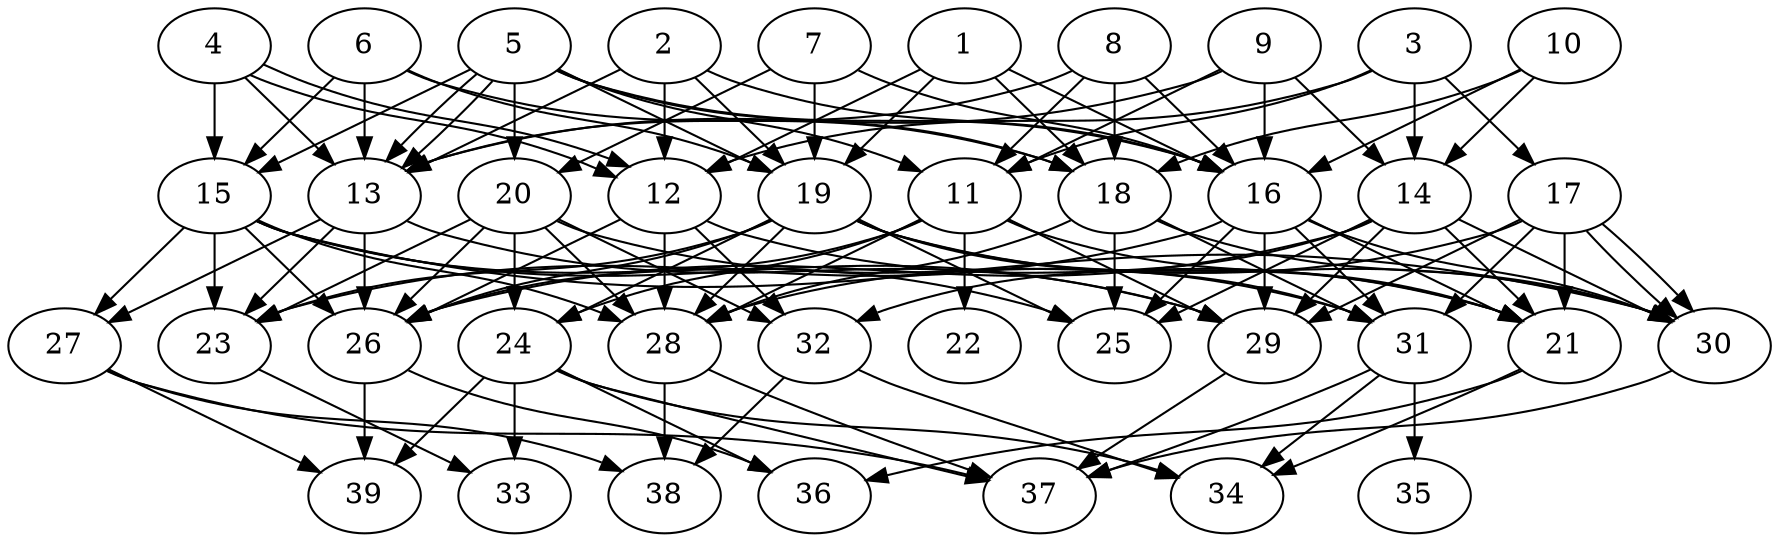 // DAG (tier=3-complex, mode=data, n=39, ccr=0.504, fat=0.783, density=0.677, regular=0.363, jump=0.309, mindata=4194304, maxdata=33554432)
// DAG automatically generated by daggen at Sun Aug 24 16:33:35 2025
// /home/ermia/Project/Environments/daggen/bin/daggen --dot --ccr 0.504 --fat 0.783 --regular 0.363 --density 0.677 --jump 0.309 --mindata 4194304 --maxdata 33554432 -n 39 
digraph G {
  1 [size="39764255092298536", alpha="0.01", expect_size="19882127546149268"]
  1 -> 12 [size ="1011702397140992"]
  1 -> 16 [size ="1011702397140992"]
  1 -> 18 [size ="1011702397140992"]
  1 -> 19 [size ="1011702397140992"]
  2 [size="236332159724278816", alpha="0.09", expect_size="118166079862139408"]
  2 -> 12 [size ="486057288138752"]
  2 -> 13 [size ="486057288138752"]
  2 -> 16 [size ="486057288138752"]
  2 -> 19 [size ="486057288138752"]
  3 [size="62829718234605248", alpha="0.16", expect_size="31414859117302624"]
  3 -> 11 [size ="2587541375025152"]
  3 -> 12 [size ="2587541375025152"]
  3 -> 14 [size ="2587541375025152"]
  3 -> 17 [size ="2587541375025152"]
  4 [size="18510766467413062975488", alpha="0.01", expect_size="9255383233706531487744"]
  4 -> 12 [size ="5598086286016512"]
  4 -> 12 [size ="5598086286016512"]
  4 -> 13 [size ="5598086286016512"]
  4 -> 15 [size ="5598086286016512"]
  5 [size="791136928117746040832", alpha="0.15", expect_size="395568464058873020416"]
  5 -> 11 [size ="684317676142592"]
  5 -> 13 [size ="684317676142592"]
  5 -> 13 [size ="684317676142592"]
  5 -> 15 [size ="684317676142592"]
  5 -> 16 [size ="684317676142592"]
  5 -> 18 [size ="684317676142592"]
  5 -> 19 [size ="684317676142592"]
  5 -> 20 [size ="684317676142592"]
  6 [size="2733851895973019648000", alpha="0.16", expect_size="1366925947986509824000"]
  6 -> 13 [size ="1564131668787200"]
  6 -> 15 [size ="1564131668787200"]
  6 -> 18 [size ="1564131668787200"]
  6 -> 19 [size ="1564131668787200"]
  7 [size="2024965936176478720", alpha="0.12", expect_size="1012482968088239360"]
  7 -> 16 [size ="2090687478628352"]
  7 -> 19 [size ="2090687478628352"]
  7 -> 20 [size ="2090687478628352"]
  8 [size="3781706668473146368", alpha="0.13", expect_size="1890853334236573184"]
  8 -> 11 [size ="2163619974348800"]
  8 -> 13 [size ="2163619974348800"]
  8 -> 16 [size ="2163619974348800"]
  8 -> 18 [size ="2163619974348800"]
  9 [size="9414882475270930", alpha="0.04", expect_size="4707441237635465"]
  9 -> 11 [size ="304208540598272"]
  9 -> 13 [size ="304208540598272"]
  9 -> 14 [size ="304208540598272"]
  9 -> 16 [size ="304208540598272"]
  10 [size="5450348750487204921344", alpha="0.19", expect_size="2725174375243602460672"]
  10 -> 14 [size ="2477647481274368"]
  10 -> 16 [size ="2477647481274368"]
  10 -> 18 [size ="2477647481274368"]
  11 [size="6377569805448249344000", alpha="0.05", expect_size="3188784902724124672000"]
  11 -> 21 [size ="2751229381836800"]
  11 -> 22 [size ="2751229381836800"]
  11 -> 24 [size ="2751229381836800"]
  11 -> 26 [size ="2751229381836800"]
  11 -> 28 [size ="2751229381836800"]
  11 -> 29 [size ="2751229381836800"]
  12 [size="91022200591258928", alpha="0.11", expect_size="45511100295629464"]
  12 -> 21 [size ="1758356960182272"]
  12 -> 26 [size ="1758356960182272"]
  12 -> 28 [size ="1758356960182272"]
  12 -> 32 [size ="1758356960182272"]
  13 [size="22997076684279902208", alpha="0.05", expect_size="11498538342139951104"]
  13 -> 23 [size ="7530130616352768"]
  13 -> 26 [size ="7530130616352768"]
  13 -> 27 [size ="7530130616352768"]
  13 -> 29 [size ="7530130616352768"]
  14 [size="7847755526060841984", alpha="0.05", expect_size="3923877763030420992"]
  14 -> 21 [size ="6692263899955200"]
  14 -> 25 [size ="6692263899955200"]
  14 -> 26 [size ="6692263899955200"]
  14 -> 29 [size ="6692263899955200"]
  14 -> 30 [size ="6692263899955200"]
  14 -> 32 [size ="6692263899955200"]
  15 [size="6656214959204073472000", alpha="0.18", expect_size="3328107479602036736000"]
  15 -> 23 [size ="2830793650995200"]
  15 -> 25 [size ="2830793650995200"]
  15 -> 26 [size ="2830793650995200"]
  15 -> 27 [size ="2830793650995200"]
  15 -> 28 [size ="2830793650995200"]
  15 -> 29 [size ="2830793650995200"]
  15 -> 30 [size ="2830793650995200"]
  16 [size="18317969855343249850368", alpha="0.16", expect_size="9158984927671624925184"]
  16 -> 21 [size ="5559147709857792"]
  16 -> 23 [size ="5559147709857792"]
  16 -> 25 [size ="5559147709857792"]
  16 -> 29 [size ="5559147709857792"]
  16 -> 30 [size ="5559147709857792"]
  16 -> 31 [size ="5559147709857792"]
  17 [size="514396357479986688", alpha="0.12", expect_size="257198178739993344"]
  17 -> 21 [size ="482360806080512"]
  17 -> 28 [size ="482360806080512"]
  17 -> 29 [size ="482360806080512"]
  17 -> 30 [size ="482360806080512"]
  17 -> 30 [size ="482360806080512"]
  17 -> 31 [size ="482360806080512"]
  18 [size="5858790357763883008000", alpha="0.19", expect_size="2929395178881941504000"]
  18 -> 25 [size ="2599931818803200"]
  18 -> 28 [size ="2599931818803200"]
  18 -> 30 [size ="2599931818803200"]
  18 -> 31 [size ="2599931818803200"]
  19 [size="160908486962300000", alpha="0.06", expect_size="80454243481150000"]
  19 -> 21 [size ="7957769093120000"]
  19 -> 23 [size ="7957769093120000"]
  19 -> 24 [size ="7957769093120000"]
  19 -> 25 [size ="7957769093120000"]
  19 -> 26 [size ="7957769093120000"]
  19 -> 28 [size ="7957769093120000"]
  19 -> 30 [size ="7957769093120000"]
  19 -> 31 [size ="7957769093120000"]
  20 [size="15886947182200023040", alpha="0.18", expect_size="7943473591100011520"]
  20 -> 23 [size ="9002801745100800"]
  20 -> 24 [size ="9002801745100800"]
  20 -> 26 [size ="9002801745100800"]
  20 -> 28 [size ="9002801745100800"]
  20 -> 31 [size ="9002801745100800"]
  20 -> 32 [size ="9002801745100800"]
  21 [size="1587038328211453952", alpha="0.06", expect_size="793519164105726976"]
  21 -> 34 [size ="2349877010890752"]
  21 -> 36 [size ="2349877010890752"]
  22 [size="1544932028304782592", alpha="0.18", expect_size="772466014152391296"]
  23 [size="4081075954360132829184", alpha="0.03", expect_size="2040537977180066414592"]
  23 -> 33 [size ="2043022292287488"]
  24 [size="11395111792251930", alpha="0.04", expect_size="5697555896125965"]
  24 -> 33 [size ="394304304447488"]
  24 -> 34 [size ="394304304447488"]
  24 -> 36 [size ="394304304447488"]
  24 -> 37 [size ="394304304447488"]
  24 -> 39 [size ="394304304447488"]
  25 [size="12438866319401751150592", alpha="0.02", expect_size="6219433159700875575296"]
  26 [size="12696248451456231800832", alpha="0.12", expect_size="6348124225728115900416"]
  26 -> 36 [size ="4353851331182592"]
  26 -> 39 [size ="4353851331182592"]
  27 [size="3497132574695132672", alpha="0.10", expect_size="1748566287347566336"]
  27 -> 37 [size ="3019050296803328"]
  27 -> 38 [size ="3019050296803328"]
  27 -> 39 [size ="3019050296803328"]
  28 [size="13506819717164963840", alpha="0.04", expect_size="6753409858582481920"]
  28 -> 37 [size ="5767950522908672"]
  28 -> 38 [size ="5767950522908672"]
  29 [size="12219047434389190656", alpha="0.04", expect_size="6109523717194595328"]
  29 -> 37 [size ="6293235223756800"]
  30 [size="15835094676789010628608", alpha="0.02", expect_size="7917547338394505314304"]
  30 -> 37 [size ="5044720350789632"]
  31 [size="5895087064685476864", alpha="0.10", expect_size="2947543532342738432"]
  31 -> 34 [size ="2134618073464832"]
  31 -> 35 [size ="2134618073464832"]
  31 -> 37 [size ="2134618073464832"]
  32 [size="1150542058885751296", alpha="0.18", expect_size="575271029442875648"]
  32 -> 34 [size ="1115769496666112"]
  32 -> 38 [size ="1115769496666112"]
  33 [size="37669832199927760", alpha="0.18", expect_size="18834916099963880"]
  34 [size="88007734878601856", alpha="0.07", expect_size="44003867439300928"]
  35 [size="2539253394511695872", alpha="0.03", expect_size="1269626697255847936"]
  36 [size="6455980558480890", alpha="0.17", expect_size="3227990279240445"]
  37 [size="376064445251912128", alpha="0.11", expect_size="188032222625956064"]
  38 [size="123118955522781664", alpha="0.06", expect_size="61559477761390832"]
  39 [size="154134118691655122944", alpha="0.06", expect_size="77067059345827561472"]
}